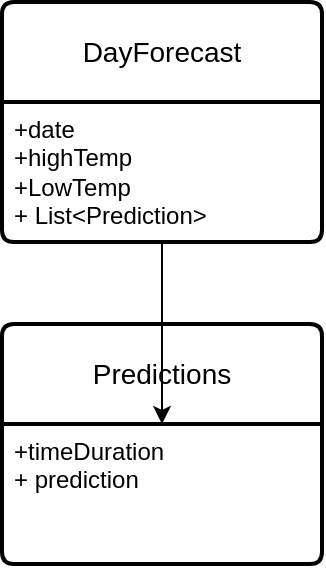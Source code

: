 <mxfile version="21.1.4" type="device">
  <diagram name="Page-1" id="9uV4BKBxubA_N80hapW0">
    <mxGraphModel dx="954" dy="624" grid="1" gridSize="10" guides="1" tooltips="1" connect="1" arrows="1" fold="1" page="1" pageScale="1" pageWidth="827" pageHeight="1169" math="0" shadow="0">
      <root>
        <mxCell id="0" />
        <mxCell id="1" parent="0" />
        <mxCell id="Q-oGXQqNiAbcVrzm0xKC-3" value="DayForecast" style="swimlane;childLayout=stackLayout;horizontal=1;startSize=50;horizontalStack=0;rounded=1;fontSize=14;fontStyle=0;strokeWidth=2;resizeParent=0;resizeLast=1;shadow=0;dashed=0;align=center;arcSize=4;whiteSpace=wrap;html=1;" vertex="1" parent="1">
          <mxGeometry x="150" y="119" width="160" height="120" as="geometry" />
        </mxCell>
        <mxCell id="Q-oGXQqNiAbcVrzm0xKC-4" value="+date&lt;br&gt;+highTemp&lt;br&gt;+LowTemp&lt;br&gt;+ List&amp;lt;Prediction&amp;gt;" style="align=left;strokeColor=none;fillColor=none;spacingLeft=4;fontSize=12;verticalAlign=top;resizable=0;rotatable=0;part=1;html=1;" vertex="1" parent="Q-oGXQqNiAbcVrzm0xKC-3">
          <mxGeometry y="50" width="160" height="70" as="geometry" />
        </mxCell>
        <mxCell id="Q-oGXQqNiAbcVrzm0xKC-5" value="Predictions" style="swimlane;childLayout=stackLayout;horizontal=1;startSize=50;horizontalStack=0;rounded=1;fontSize=14;fontStyle=0;strokeWidth=2;resizeParent=0;resizeLast=1;shadow=0;dashed=0;align=center;arcSize=4;whiteSpace=wrap;html=1;" vertex="1" parent="1">
          <mxGeometry x="150" y="280" width="160" height="120" as="geometry" />
        </mxCell>
        <mxCell id="Q-oGXQqNiAbcVrzm0xKC-6" value="+timeDuration&lt;br&gt;+ prediction" style="align=left;strokeColor=none;fillColor=none;spacingLeft=4;fontSize=12;verticalAlign=top;resizable=0;rotatable=0;part=1;html=1;" vertex="1" parent="Q-oGXQqNiAbcVrzm0xKC-5">
          <mxGeometry y="50" width="160" height="70" as="geometry" />
        </mxCell>
        <mxCell id="Q-oGXQqNiAbcVrzm0xKC-10" value="" style="edgeStyle=orthogonalEdgeStyle;rounded=0;orthogonalLoop=1;jettySize=auto;html=1;" edge="1" parent="1" source="Q-oGXQqNiAbcVrzm0xKC-4" target="Q-oGXQqNiAbcVrzm0xKC-6">
          <mxGeometry relative="1" as="geometry" />
        </mxCell>
      </root>
    </mxGraphModel>
  </diagram>
</mxfile>
